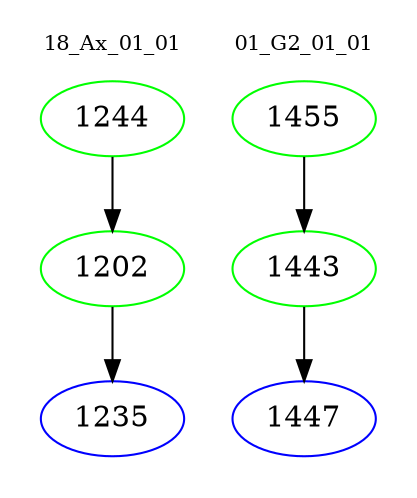 digraph{
subgraph cluster_0 {
color = white
label = "18_Ax_01_01";
fontsize=10;
T0_1244 [label="1244", color="green"]
T0_1244 -> T0_1202 [color="black"]
T0_1202 [label="1202", color="green"]
T0_1202 -> T0_1235 [color="black"]
T0_1235 [label="1235", color="blue"]
}
subgraph cluster_1 {
color = white
label = "01_G2_01_01";
fontsize=10;
T1_1455 [label="1455", color="green"]
T1_1455 -> T1_1443 [color="black"]
T1_1443 [label="1443", color="green"]
T1_1443 -> T1_1447 [color="black"]
T1_1447 [label="1447", color="blue"]
}
}
